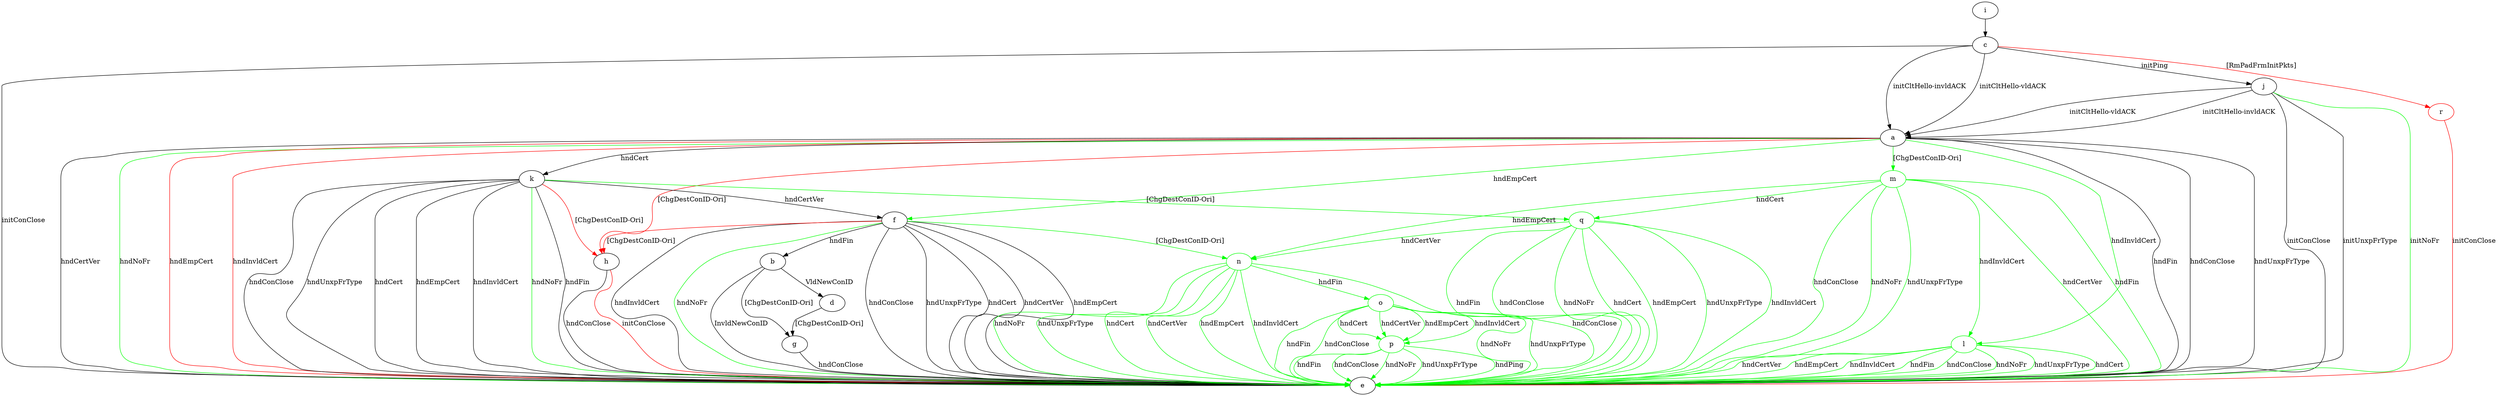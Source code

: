 digraph "" {
	a -> e	[key=0,
		label="hndFin "];
	a -> e	[key=1,
		label="hndConClose "];
	a -> e	[key=2,
		label="hndUnxpFrType "];
	a -> e	[key=3,
		label="hndCertVer "];
	a -> e	[key=4,
		color=green,
		label="hndNoFr "];
	a -> e	[key=5,
		color=red,
		label="hndEmpCert "];
	a -> e	[key=6,
		color=red,
		label="hndInvldCert "];
	a -> f	[key=0,
		color=green,
		label="hndEmpCert "];
	a -> h	[key=0,
		color=red,
		label="[ChgDestConID-Ori] "];
	a -> k	[key=0,
		label="hndCert "];
	l	[color=green];
	a -> l	[key=0,
		color=green,
		label="hndInvldCert "];
	m	[color=green];
	a -> m	[key=0,
		color=green,
		label="[ChgDestConID-Ori] "];
	b -> d	[key=0,
		label="VldNewConID "];
	b -> e	[key=0,
		label="InvldNewConID "];
	b -> g	[key=0,
		label="[ChgDestConID-Ori] "];
	c -> a	[key=0,
		label="initCltHello-vldACK "];
	c -> a	[key=1,
		label="initCltHello-invldACK "];
	c -> e	[key=0,
		label="initConClose "];
	c -> j	[key=0,
		label="initPing "];
	r	[color=red];
	c -> r	[key=0,
		color=red,
		label="[RmPadFrmInitPkts] "];
	d -> g	[key=0,
		label="[ChgDestConID-Ori] "];
	f -> b	[key=0,
		label="hndFin "];
	f -> e	[key=0,
		label="hndConClose "];
	f -> e	[key=1,
		label="hndUnxpFrType "];
	f -> e	[key=2,
		label="hndCert "];
	f -> e	[key=3,
		label="hndCertVer "];
	f -> e	[key=4,
		label="hndEmpCert "];
	f -> e	[key=5,
		label="hndInvldCert "];
	f -> e	[key=6,
		color=green,
		label="hndNoFr "];
	f -> h	[key=0,
		color=red,
		label="[ChgDestConID-Ori] "];
	n	[color=green];
	f -> n	[key=0,
		color=green,
		label="[ChgDestConID-Ori] "];
	g -> e	[key=0,
		label="hndConClose "];
	h -> e	[key=0,
		label="hndConClose "];
	h -> e	[key=1,
		color=red,
		label="initConClose "];
	i -> c	[key=0];
	j -> a	[key=0,
		label="initCltHello-vldACK "];
	j -> a	[key=1,
		label="initCltHello-invldACK "];
	j -> e	[key=0,
		label="initConClose "];
	j -> e	[key=1,
		label="initUnxpFrType "];
	j -> e	[key=2,
		color=green,
		label="initNoFr "];
	k -> e	[key=0,
		label="hndFin "];
	k -> e	[key=1,
		label="hndConClose "];
	k -> e	[key=2,
		label="hndUnxpFrType "];
	k -> e	[key=3,
		label="hndCert "];
	k -> e	[key=4,
		label="hndEmpCert "];
	k -> e	[key=5,
		label="hndInvldCert "];
	k -> e	[key=6,
		color=green,
		label="hndNoFr "];
	k -> f	[key=0,
		label="hndCertVer "];
	k -> h	[key=0,
		color=red,
		label="[ChgDestConID-Ori] "];
	q	[color=green];
	k -> q	[key=0,
		color=green,
		label="[ChgDestConID-Ori] "];
	l -> e	[key=0,
		color=green,
		label="hndFin "];
	l -> e	[key=1,
		color=green,
		label="hndConClose "];
	l -> e	[key=2,
		color=green,
		label="hndNoFr "];
	l -> e	[key=3,
		color=green,
		label="hndUnxpFrType "];
	l -> e	[key=4,
		color=green,
		label="hndCert "];
	l -> e	[key=5,
		color=green,
		label="hndCertVer "];
	l -> e	[key=6,
		color=green,
		label="hndEmpCert "];
	l -> e	[key=7,
		color=green,
		label="hndInvldCert "];
	m -> e	[key=0,
		color=green,
		label="hndFin "];
	m -> e	[key=1,
		color=green,
		label="hndConClose "];
	m -> e	[key=2,
		color=green,
		label="hndNoFr "];
	m -> e	[key=3,
		color=green,
		label="hndUnxpFrType "];
	m -> e	[key=4,
		color=green,
		label="hndCertVer "];
	m -> l	[key=0,
		color=green,
		label="hndInvldCert "];
	m -> n	[key=0,
		color=green,
		label="hndEmpCert "];
	m -> q	[key=0,
		color=green,
		label="hndCert "];
	n -> e	[key=0,
		color=green,
		label="hndConClose "];
	n -> e	[key=1,
		color=green,
		label="hndNoFr "];
	n -> e	[key=2,
		color=green,
		label="hndUnxpFrType "];
	n -> e	[key=3,
		color=green,
		label="hndCert "];
	n -> e	[key=4,
		color=green,
		label="hndCertVer "];
	n -> e	[key=5,
		color=green,
		label="hndEmpCert "];
	n -> e	[key=6,
		color=green,
		label="hndInvldCert "];
	o	[color=green];
	n -> o	[key=0,
		color=green,
		label="hndFin "];
	o -> e	[key=0,
		color=green,
		label="hndFin "];
	o -> e	[key=1,
		color=green,
		label="hndConClose "];
	o -> e	[key=2,
		color=green,
		label="hndNoFr "];
	o -> e	[key=3,
		color=green,
		label="hndUnxpFrType "];
	p	[color=green];
	o -> p	[key=0,
		color=green,
		label="hndCert "];
	o -> p	[key=1,
		color=green,
		label="hndCertVer "];
	o -> p	[key=2,
		color=green,
		label="hndEmpCert "];
	o -> p	[key=3,
		color=green,
		label="hndInvldCert "];
	p -> e	[key=0,
		color=green,
		label="hndPing "];
	p -> e	[key=1,
		color=green,
		label="hndFin "];
	p -> e	[key=2,
		color=green,
		label="hndConClose "];
	p -> e	[key=3,
		color=green,
		label="hndNoFr "];
	p -> e	[key=4,
		color=green,
		label="hndUnxpFrType "];
	q -> e	[key=0,
		color=green,
		label="hndFin "];
	q -> e	[key=1,
		color=green,
		label="hndConClose "];
	q -> e	[key=2,
		color=green,
		label="hndNoFr "];
	q -> e	[key=3,
		color=green,
		label="hndUnxpFrType "];
	q -> e	[key=4,
		color=green,
		label="hndCert "];
	q -> e	[key=5,
		color=green,
		label="hndEmpCert "];
	q -> e	[key=6,
		color=green,
		label="hndInvldCert "];
	q -> n	[key=0,
		color=green,
		label="hndCertVer "];
	r -> e	[key=0,
		color=red,
		label="initConClose "];
}

